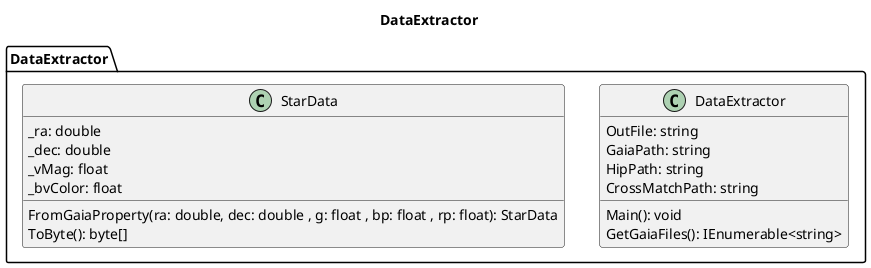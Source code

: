 @startuml DataExtractor.svg
title DataExtractor
namespace DataExtractor {
    class DataExtractor {
        OutFile: string
        GaiaPath: string
        HipPath: string
        CrossMatchPath: string

        Main(): void
        GetGaiaFiles(): IEnumerable<string>
    }
    class StarData {
        _ra: double
        _dec: double
        _vMag: float
        _bvColor: float

        FromGaiaProperty(ra: double, dec: double , g: float , bp: float , rp: float): StarData
        ToByte(): byte[]
    }
}
@enduml